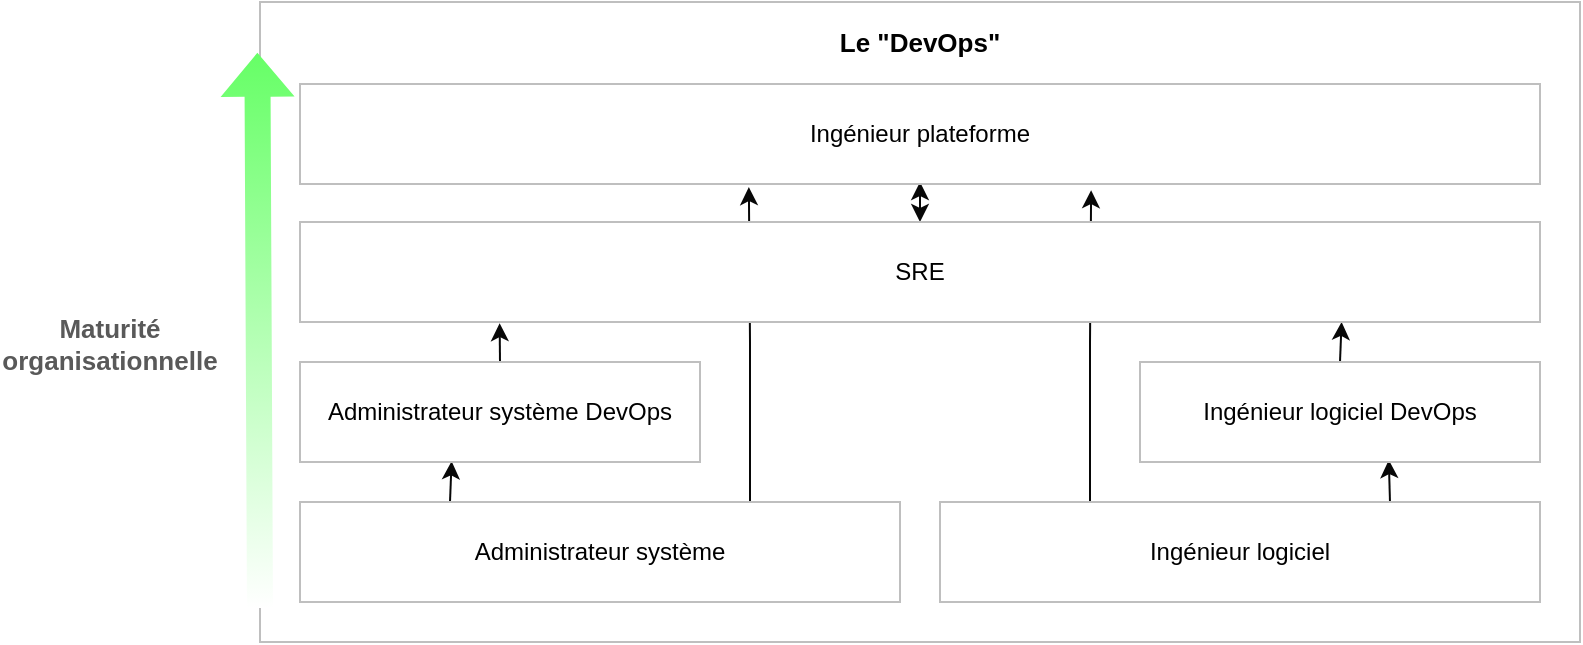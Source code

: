 <mxfile version="20.8.16" type="device"><diagram name="Page-1" id="6bG-n6e1l7QUzmEVQmvw"><mxGraphModel dx="1366" dy="829" grid="1" gridSize="10" guides="1" tooltips="1" connect="1" arrows="1" fold="1" page="1" pageScale="1" pageWidth="827" pageHeight="1169" math="0" shadow="0"><root><mxCell id="0"/><mxCell id="1" parent="0"/><mxCell id="cZoGAeg5nUU3reXRGYpg-12" value="" style="rounded=0;whiteSpace=wrap;html=1;fontSize=18;strokeColor=#BFBFBF;" vertex="1" parent="1"><mxGeometry x="180" y="190" width="660" height="320" as="geometry"/></mxCell><mxCell id="cZoGAeg5nUU3reXRGYpg-18" style="edgeStyle=orthogonalEdgeStyle;rounded=0;orthogonalLoop=1;jettySize=auto;html=1;exitX=0.75;exitY=0;exitDx=0;exitDy=0;entryX=0.362;entryY=1.031;entryDx=0;entryDy=0;entryPerimeter=0;fontSize=13;strokeColor=#080808;" edge="1" parent="1" source="cZoGAeg5nUU3reXRGYpg-2" target="cZoGAeg5nUU3reXRGYpg-28"><mxGeometry relative="1" as="geometry"><mxPoint x="425.4" y="420" as="targetPoint"/></mxGeometry></mxCell><mxCell id="cZoGAeg5nUU3reXRGYpg-36" style="edgeStyle=orthogonalEdgeStyle;rounded=0;orthogonalLoop=1;jettySize=auto;html=1;exitX=0.25;exitY=0;exitDx=0;exitDy=0;entryX=0.379;entryY=0.993;entryDx=0;entryDy=0;entryPerimeter=0;strokeColor=#080808;strokeWidth=1;fontSize=10;fontColor=#595959;startArrow=none;startFill=0;fillColor=default;gradientColor=#66FF66;gradientDirection=north;" edge="1" parent="1" source="cZoGAeg5nUU3reXRGYpg-2" target="cZoGAeg5nUU3reXRGYpg-3"><mxGeometry relative="1" as="geometry"/></mxCell><mxCell id="cZoGAeg5nUU3reXRGYpg-2" value="Administrateur système" style="rounded=0;whiteSpace=wrap;html=1;strokeColor=#BFBFBF;" vertex="1" parent="1"><mxGeometry x="200" y="440" width="300" height="50" as="geometry"/></mxCell><mxCell id="cZoGAeg5nUU3reXRGYpg-35" style="edgeStyle=orthogonalEdgeStyle;rounded=0;orthogonalLoop=1;jettySize=auto;html=1;exitX=0.5;exitY=0;exitDx=0;exitDy=0;entryX=0.161;entryY=1.012;entryDx=0;entryDy=0;entryPerimeter=0;strokeColor=#080808;strokeWidth=1;fontSize=10;fontColor=#595959;startArrow=none;startFill=0;fillColor=default;gradientColor=#66FF66;gradientDirection=north;" edge="1" parent="1" source="cZoGAeg5nUU3reXRGYpg-3" target="cZoGAeg5nUU3reXRGYpg-4"><mxGeometry relative="1" as="geometry"/></mxCell><mxCell id="cZoGAeg5nUU3reXRGYpg-3" value="Administrateur système DevOps" style="rounded=0;whiteSpace=wrap;html=1;strokeColor=#BFBFBF;" vertex="1" parent="1"><mxGeometry x="200" y="370" width="200" height="50" as="geometry"/></mxCell><mxCell id="cZoGAeg5nUU3reXRGYpg-23" style="edgeStyle=orthogonalEdgeStyle;rounded=0;orthogonalLoop=1;jettySize=auto;html=1;entryX=0.5;entryY=0;entryDx=0;entryDy=0;fontSize=13;startArrow=classic;startFill=1;strokeColor=#080808;" edge="1" parent="1"><mxGeometry relative="1" as="geometry"><mxPoint x="510" y="280" as="sourcePoint"/><mxPoint x="510.0" y="300" as="targetPoint"/></mxGeometry></mxCell><mxCell id="cZoGAeg5nUU3reXRGYpg-13" value="&lt;font style=&quot;font-size: 13px;&quot;&gt;&lt;b&gt;Le &quot;DevOps&quot;&lt;/b&gt;&lt;/font&gt;" style="text;html=1;strokeColor=none;fillColor=none;align=center;verticalAlign=middle;whiteSpace=wrap;rounded=0;fontSize=18;" vertex="1" parent="1"><mxGeometry x="450" y="194" width="120" height="30" as="geometry"/></mxCell><mxCell id="cZoGAeg5nUU3reXRGYpg-17" style="edgeStyle=orthogonalEdgeStyle;rounded=0;orthogonalLoop=1;jettySize=auto;html=1;exitX=0.25;exitY=0;exitDx=0;exitDy=0;entryX=0.638;entryY=1.062;entryDx=0;entryDy=0;entryPerimeter=0;fontSize=13;strokeColor=#080808;" edge="1" parent="1" source="cZoGAeg5nUU3reXRGYpg-14" target="cZoGAeg5nUU3reXRGYpg-28"><mxGeometry relative="1" as="geometry"><mxPoint x="595.07" y="419.3" as="targetPoint"/></mxGeometry></mxCell><mxCell id="cZoGAeg5nUU3reXRGYpg-33" style="edgeStyle=orthogonalEdgeStyle;rounded=0;orthogonalLoop=1;jettySize=auto;html=1;exitX=0.75;exitY=0;exitDx=0;exitDy=0;entryX=0.622;entryY=0.981;entryDx=0;entryDy=0;entryPerimeter=0;strokeColor=#080808;strokeWidth=1;fontSize=10;fontColor=#595959;startArrow=none;startFill=0;fillColor=default;gradientColor=#66FF66;gradientDirection=north;" edge="1" parent="1" source="cZoGAeg5nUU3reXRGYpg-14" target="cZoGAeg5nUU3reXRGYpg-10"><mxGeometry relative="1" as="geometry"/></mxCell><mxCell id="cZoGAeg5nUU3reXRGYpg-14" value="Ingénieur logiciel" style="rounded=0;whiteSpace=wrap;html=1;strokeColor=#BFBFBF;" vertex="1" parent="1"><mxGeometry x="520" y="440" width="300" height="50" as="geometry"/></mxCell><mxCell id="cZoGAeg5nUU3reXRGYpg-25" value="&lt;b&gt;Maturité organisationnelle&lt;/b&gt;" style="text;html=1;strokeColor=none;fillColor=none;align=center;verticalAlign=middle;whiteSpace=wrap;rounded=0;fontSize=13;fontColor=#595959;" vertex="1" parent="1"><mxGeometry x="50.0" y="326" width="110" height="70" as="geometry"/></mxCell><mxCell id="cZoGAeg5nUU3reXRGYpg-26" value="" style="shape=flexArrow;endArrow=classic;html=1;rounded=0;strokeColor=none;strokeWidth=4;fontSize=13;fontColor=#474747;fillColor=default;gradientColor=#66FF66;gradientDirection=north;entryX=-0.002;entryY=0.073;entryDx=0;entryDy=0;entryPerimeter=0;" edge="1" parent="1" target="cZoGAeg5nUU3reXRGYpg-12"><mxGeometry width="50" height="50" relative="1" as="geometry"><mxPoint x="180" y="495" as="sourcePoint"/><mxPoint x="180" y="275" as="targetPoint"/></mxGeometry></mxCell><mxCell id="cZoGAeg5nUU3reXRGYpg-28" value="Ingénieur plateforme" style="rounded=0;whiteSpace=wrap;html=1;strokeColor=#BFBFBF;" vertex="1" parent="1"><mxGeometry x="200" y="231" width="620" height="50" as="geometry"/></mxCell><mxCell id="cZoGAeg5nUU3reXRGYpg-34" style="edgeStyle=orthogonalEdgeStyle;rounded=0;orthogonalLoop=1;jettySize=auto;html=1;exitX=0.5;exitY=0;exitDx=0;exitDy=0;entryX=0.84;entryY=0.999;entryDx=0;entryDy=0;entryPerimeter=0;strokeColor=#080808;strokeWidth=1;fontSize=10;fontColor=#595959;startArrow=none;startFill=0;fillColor=default;gradientColor=#66FF66;gradientDirection=north;" edge="1" parent="1" source="cZoGAeg5nUU3reXRGYpg-10" target="cZoGAeg5nUU3reXRGYpg-4"><mxGeometry relative="1" as="geometry"/></mxCell><mxCell id="cZoGAeg5nUU3reXRGYpg-10" value="Ingénieur logiciel DevOps" style="rounded=0;whiteSpace=wrap;html=1;strokeColor=#BFBFBF;" vertex="1" parent="1"><mxGeometry x="620" y="370" width="200" height="50" as="geometry"/></mxCell><mxCell id="cZoGAeg5nUU3reXRGYpg-4" value="SRE" style="rounded=0;whiteSpace=wrap;html=1;strokeColor=#BFBFBF;" vertex="1" parent="1"><mxGeometry x="200" y="300" width="620" height="50" as="geometry"/></mxCell></root></mxGraphModel></diagram></mxfile>